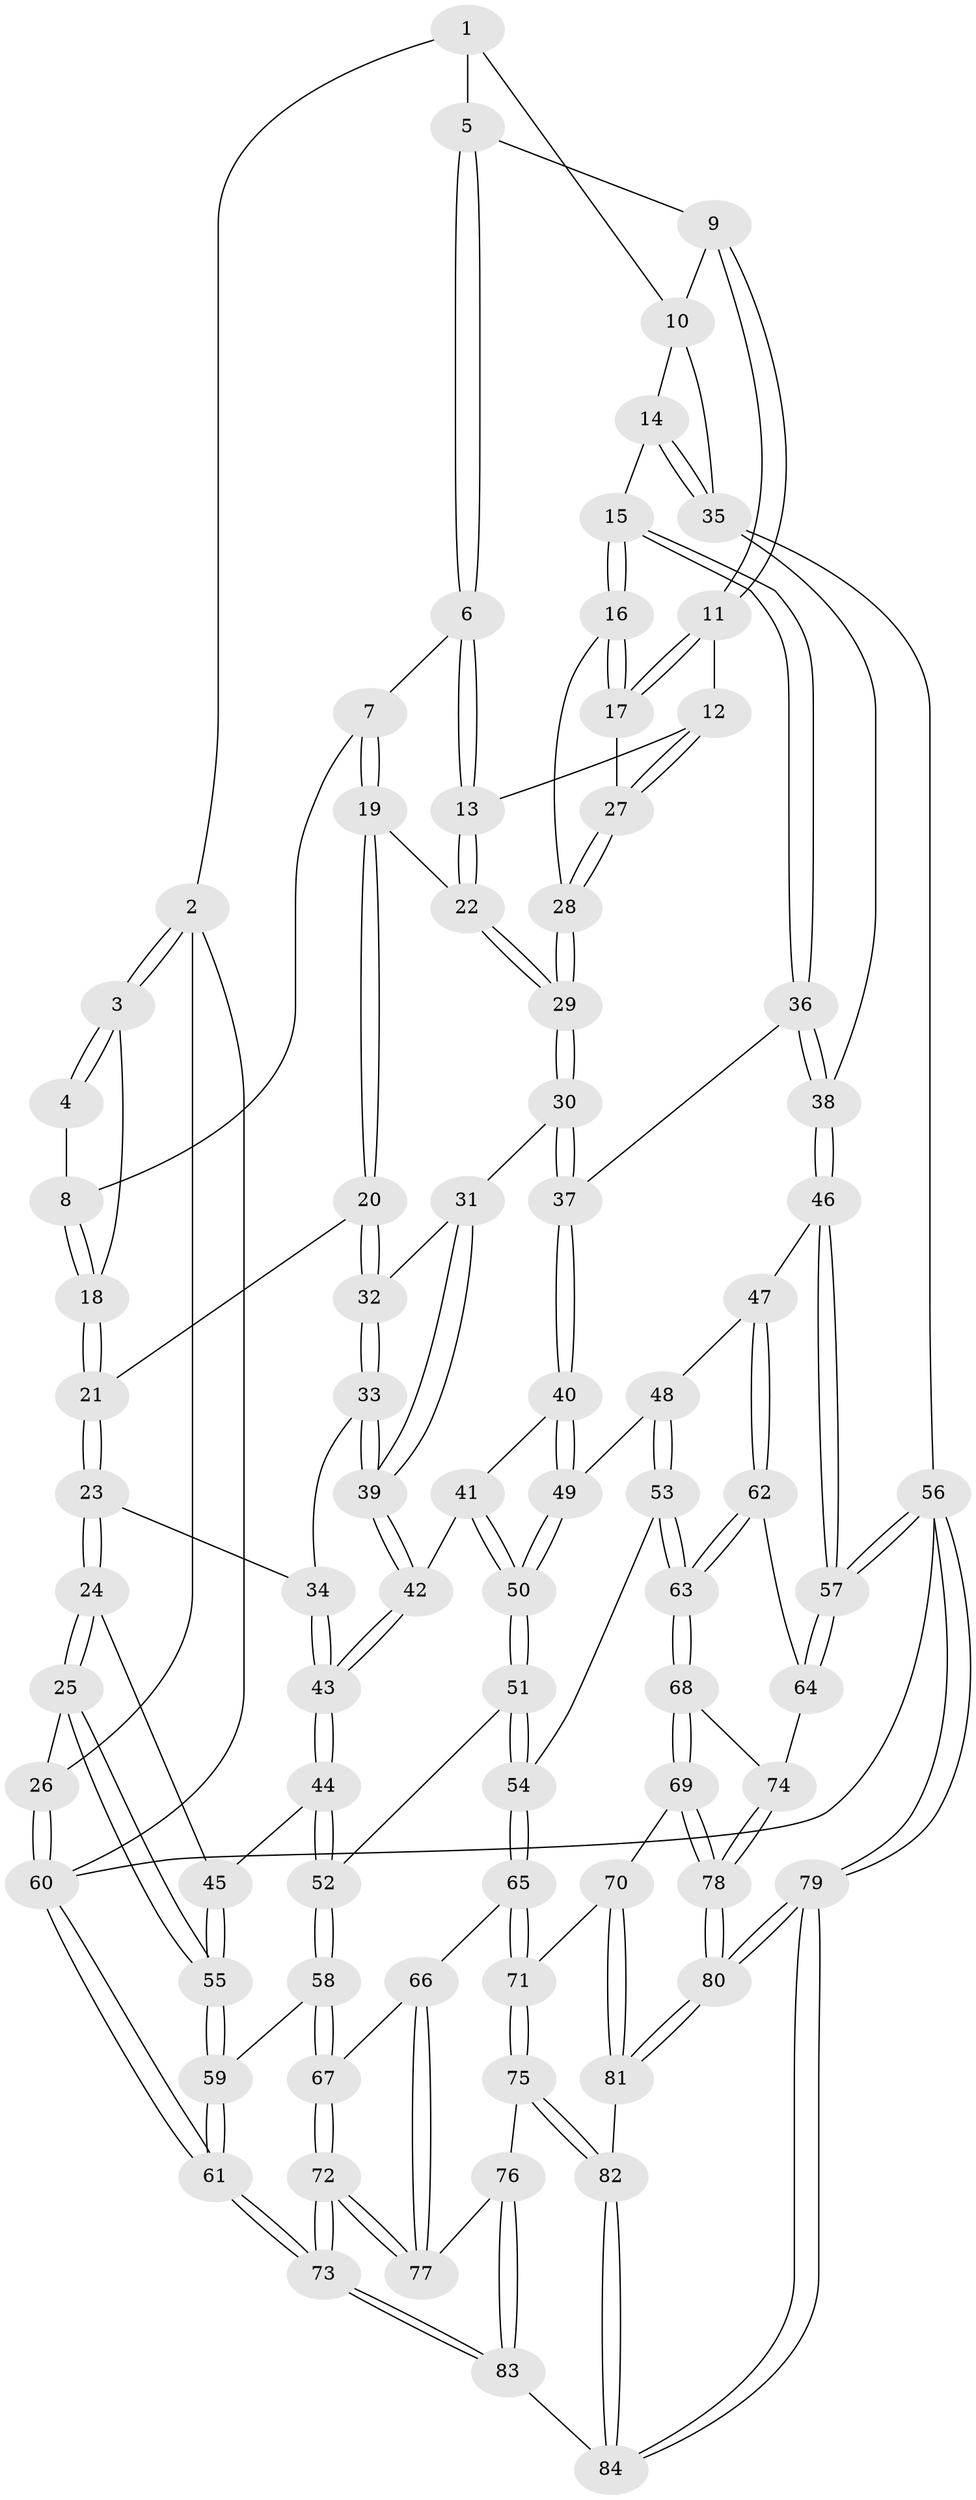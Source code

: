 // Generated by graph-tools (version 1.1) at 2025/03/03/09/25 03:03:26]
// undirected, 84 vertices, 206 edges
graph export_dot {
graph [start="1"]
  node [color=gray90,style=filled];
  1 [pos="+0.16841395385222405+0"];
  2 [pos="+0+0.13464251629231216"];
  3 [pos="+0.06091240793590684+0.13467219533518549"];
  4 [pos="+0.14813672820143878+0"];
  5 [pos="+0.4968287841280959+0"];
  6 [pos="+0.36428383850019386+0.10707665919295105"];
  7 [pos="+0.32343866046847203+0.13445060939005493"];
  8 [pos="+0.22496719376141783+0.13511979842466437"];
  9 [pos="+0.6076950956658556+0"];
  10 [pos="+0.65505090022156+0"];
  11 [pos="+0.5705763341463279+0.14782489230445425"];
  12 [pos="+0.46026850868068847+0.24825288236146886"];
  13 [pos="+0.43149588311722537+0.23760991255528113"];
  14 [pos="+0.8632683683023092+0.22105688206710497"];
  15 [pos="+0.6730320594601872+0.34838405557635854"];
  16 [pos="+0.6075736103366673+0.30360036619108405"];
  17 [pos="+0.5872379941319682+0.27215091541036274"];
  18 [pos="+0.1346602988729887+0.18641007125909567"];
  19 [pos="+0.29754834996228474+0.28243876968316967"];
  20 [pos="+0.29541623179657894+0.2842246554277689"];
  21 [pos="+0.13819546265178956+0.2240895774201188"];
  22 [pos="+0.3793342315474574+0.30484870350235155"];
  23 [pos="+0.07949143391737552+0.4359889285080909"];
  24 [pos="+0+0.4950145480336833"];
  25 [pos="+0+0.5076527749179449"];
  26 [pos="+0+0.5080613512253651"];
  27 [pos="+0.4798109589971632+0.2746754021881752"];
  28 [pos="+0.4664359537879433+0.3709358838397604"];
  29 [pos="+0.440231715005717+0.40918048027570814"];
  30 [pos="+0.437792487449318+0.4318659246003523"];
  31 [pos="+0.42440694954056535+0.4394058595231063"];
  32 [pos="+0.24570942238910964+0.3937513166699914"];
  33 [pos="+0.16785670866150354+0.434602281380698"];
  34 [pos="+0.1453475311442868+0.44144744601874697"];
  35 [pos="+1+0.34030390948404166"];
  36 [pos="+0.6401878514818103+0.5152647961682633"];
  37 [pos="+0.6318785007313884+0.525264866458883"];
  38 [pos="+1+0.469536401668392"];
  39 [pos="+0.3719335330029265+0.542702314243545"];
  40 [pos="+0.6286281484367515+0.5649769461941856"];
  41 [pos="+0.3983352206333452+0.6206768895118386"];
  42 [pos="+0.36207245430738627+0.6110533726415199"];
  43 [pos="+0.30268445333196553+0.6546891577895784"];
  44 [pos="+0.2955817249020524+0.6698582415435116"];
  45 [pos="+0.2332537668143653+0.6838289928219716"];
  46 [pos="+1+0.5197087190726188"];
  47 [pos="+0.8400457118455583+0.7072461749513131"];
  48 [pos="+0.6569139973235668+0.6245822601687544"];
  49 [pos="+0.6320102039986056+0.5799754422873143"];
  50 [pos="+0.4818163098403745+0.7171307595169675"];
  51 [pos="+0.47689149772385003+0.7652611846039574"];
  52 [pos="+0.33070872929127976+0.7662389966477317"];
  53 [pos="+0.6276785573957672+0.7607604100636481"];
  54 [pos="+0.4993975070607322+0.7938733375310936"];
  55 [pos="+0.13830109168653035+0.7669494298497874"];
  56 [pos="+1+1"];
  57 [pos="+1+0.9555206076197384"];
  58 [pos="+0.32114963665676094+0.8076684812472468"];
  59 [pos="+0.1359793134831701+0.8025286316426825"];
  60 [pos="+0+1"];
  61 [pos="+0+1"];
  62 [pos="+0.8381589149753101+0.7253595763450678"];
  63 [pos="+0.6689467161754659+0.8389940472696844"];
  64 [pos="+0.8590351004479825+0.8204260630221352"];
  65 [pos="+0.49573378634059884+0.8431807911803394"];
  66 [pos="+0.36959713835904506+0.8544363997830188"];
  67 [pos="+0.3224499066694497+0.8346172855242668"];
  68 [pos="+0.6690513231907855+0.8409342336281832"];
  69 [pos="+0.6565827964512937+0.8823355579800181"];
  70 [pos="+0.6442423544219025+0.8999606919068275"];
  71 [pos="+0.5114517369471222+0.8984781878603693"];
  72 [pos="+0.18483360757446568+1"];
  73 [pos="+0.059287928822067314+1"];
  74 [pos="+0.8342990272952063+0.8686239940024386"];
  75 [pos="+0.5058577395778628+0.9081422997267079"];
  76 [pos="+0.4872663751509891+0.9233168030846212"];
  77 [pos="+0.4262543357695257+0.9240902479312931"];
  78 [pos="+0.827130250556612+0.9481891996157269"];
  79 [pos="+0.9842359280190446+1"];
  80 [pos="+0.8644802827068458+1"];
  81 [pos="+0.6450685597564967+0.9058403073831834"];
  82 [pos="+0.6057348004026243+1"];
  83 [pos="+0.40237487891184354+1"];
  84 [pos="+0.6130635319131906+1"];
  1 -- 2;
  1 -- 5;
  1 -- 10;
  2 -- 3;
  2 -- 3;
  2 -- 26;
  2 -- 60;
  3 -- 4;
  3 -- 4;
  3 -- 18;
  4 -- 8;
  5 -- 6;
  5 -- 6;
  5 -- 9;
  6 -- 7;
  6 -- 13;
  6 -- 13;
  7 -- 8;
  7 -- 19;
  7 -- 19;
  8 -- 18;
  8 -- 18;
  9 -- 10;
  9 -- 11;
  9 -- 11;
  10 -- 14;
  10 -- 35;
  11 -- 12;
  11 -- 17;
  11 -- 17;
  12 -- 13;
  12 -- 27;
  12 -- 27;
  13 -- 22;
  13 -- 22;
  14 -- 15;
  14 -- 35;
  14 -- 35;
  15 -- 16;
  15 -- 16;
  15 -- 36;
  15 -- 36;
  16 -- 17;
  16 -- 17;
  16 -- 28;
  17 -- 27;
  18 -- 21;
  18 -- 21;
  19 -- 20;
  19 -- 20;
  19 -- 22;
  20 -- 21;
  20 -- 32;
  20 -- 32;
  21 -- 23;
  21 -- 23;
  22 -- 29;
  22 -- 29;
  23 -- 24;
  23 -- 24;
  23 -- 34;
  24 -- 25;
  24 -- 25;
  24 -- 45;
  25 -- 26;
  25 -- 55;
  25 -- 55;
  26 -- 60;
  26 -- 60;
  27 -- 28;
  27 -- 28;
  28 -- 29;
  28 -- 29;
  29 -- 30;
  29 -- 30;
  30 -- 31;
  30 -- 37;
  30 -- 37;
  31 -- 32;
  31 -- 39;
  31 -- 39;
  32 -- 33;
  32 -- 33;
  33 -- 34;
  33 -- 39;
  33 -- 39;
  34 -- 43;
  34 -- 43;
  35 -- 38;
  35 -- 56;
  36 -- 37;
  36 -- 38;
  36 -- 38;
  37 -- 40;
  37 -- 40;
  38 -- 46;
  38 -- 46;
  39 -- 42;
  39 -- 42;
  40 -- 41;
  40 -- 49;
  40 -- 49;
  41 -- 42;
  41 -- 50;
  41 -- 50;
  42 -- 43;
  42 -- 43;
  43 -- 44;
  43 -- 44;
  44 -- 45;
  44 -- 52;
  44 -- 52;
  45 -- 55;
  45 -- 55;
  46 -- 47;
  46 -- 57;
  46 -- 57;
  47 -- 48;
  47 -- 62;
  47 -- 62;
  48 -- 49;
  48 -- 53;
  48 -- 53;
  49 -- 50;
  49 -- 50;
  50 -- 51;
  50 -- 51;
  51 -- 52;
  51 -- 54;
  51 -- 54;
  52 -- 58;
  52 -- 58;
  53 -- 54;
  53 -- 63;
  53 -- 63;
  54 -- 65;
  54 -- 65;
  55 -- 59;
  55 -- 59;
  56 -- 57;
  56 -- 57;
  56 -- 79;
  56 -- 79;
  56 -- 60;
  57 -- 64;
  57 -- 64;
  58 -- 59;
  58 -- 67;
  58 -- 67;
  59 -- 61;
  59 -- 61;
  60 -- 61;
  60 -- 61;
  61 -- 73;
  61 -- 73;
  62 -- 63;
  62 -- 63;
  62 -- 64;
  63 -- 68;
  63 -- 68;
  64 -- 74;
  65 -- 66;
  65 -- 71;
  65 -- 71;
  66 -- 67;
  66 -- 77;
  66 -- 77;
  67 -- 72;
  67 -- 72;
  68 -- 69;
  68 -- 69;
  68 -- 74;
  69 -- 70;
  69 -- 78;
  69 -- 78;
  70 -- 71;
  70 -- 81;
  70 -- 81;
  71 -- 75;
  71 -- 75;
  72 -- 73;
  72 -- 73;
  72 -- 77;
  72 -- 77;
  73 -- 83;
  73 -- 83;
  74 -- 78;
  74 -- 78;
  75 -- 76;
  75 -- 82;
  75 -- 82;
  76 -- 77;
  76 -- 83;
  76 -- 83;
  78 -- 80;
  78 -- 80;
  79 -- 80;
  79 -- 80;
  79 -- 84;
  79 -- 84;
  80 -- 81;
  80 -- 81;
  81 -- 82;
  82 -- 84;
  82 -- 84;
  83 -- 84;
}
